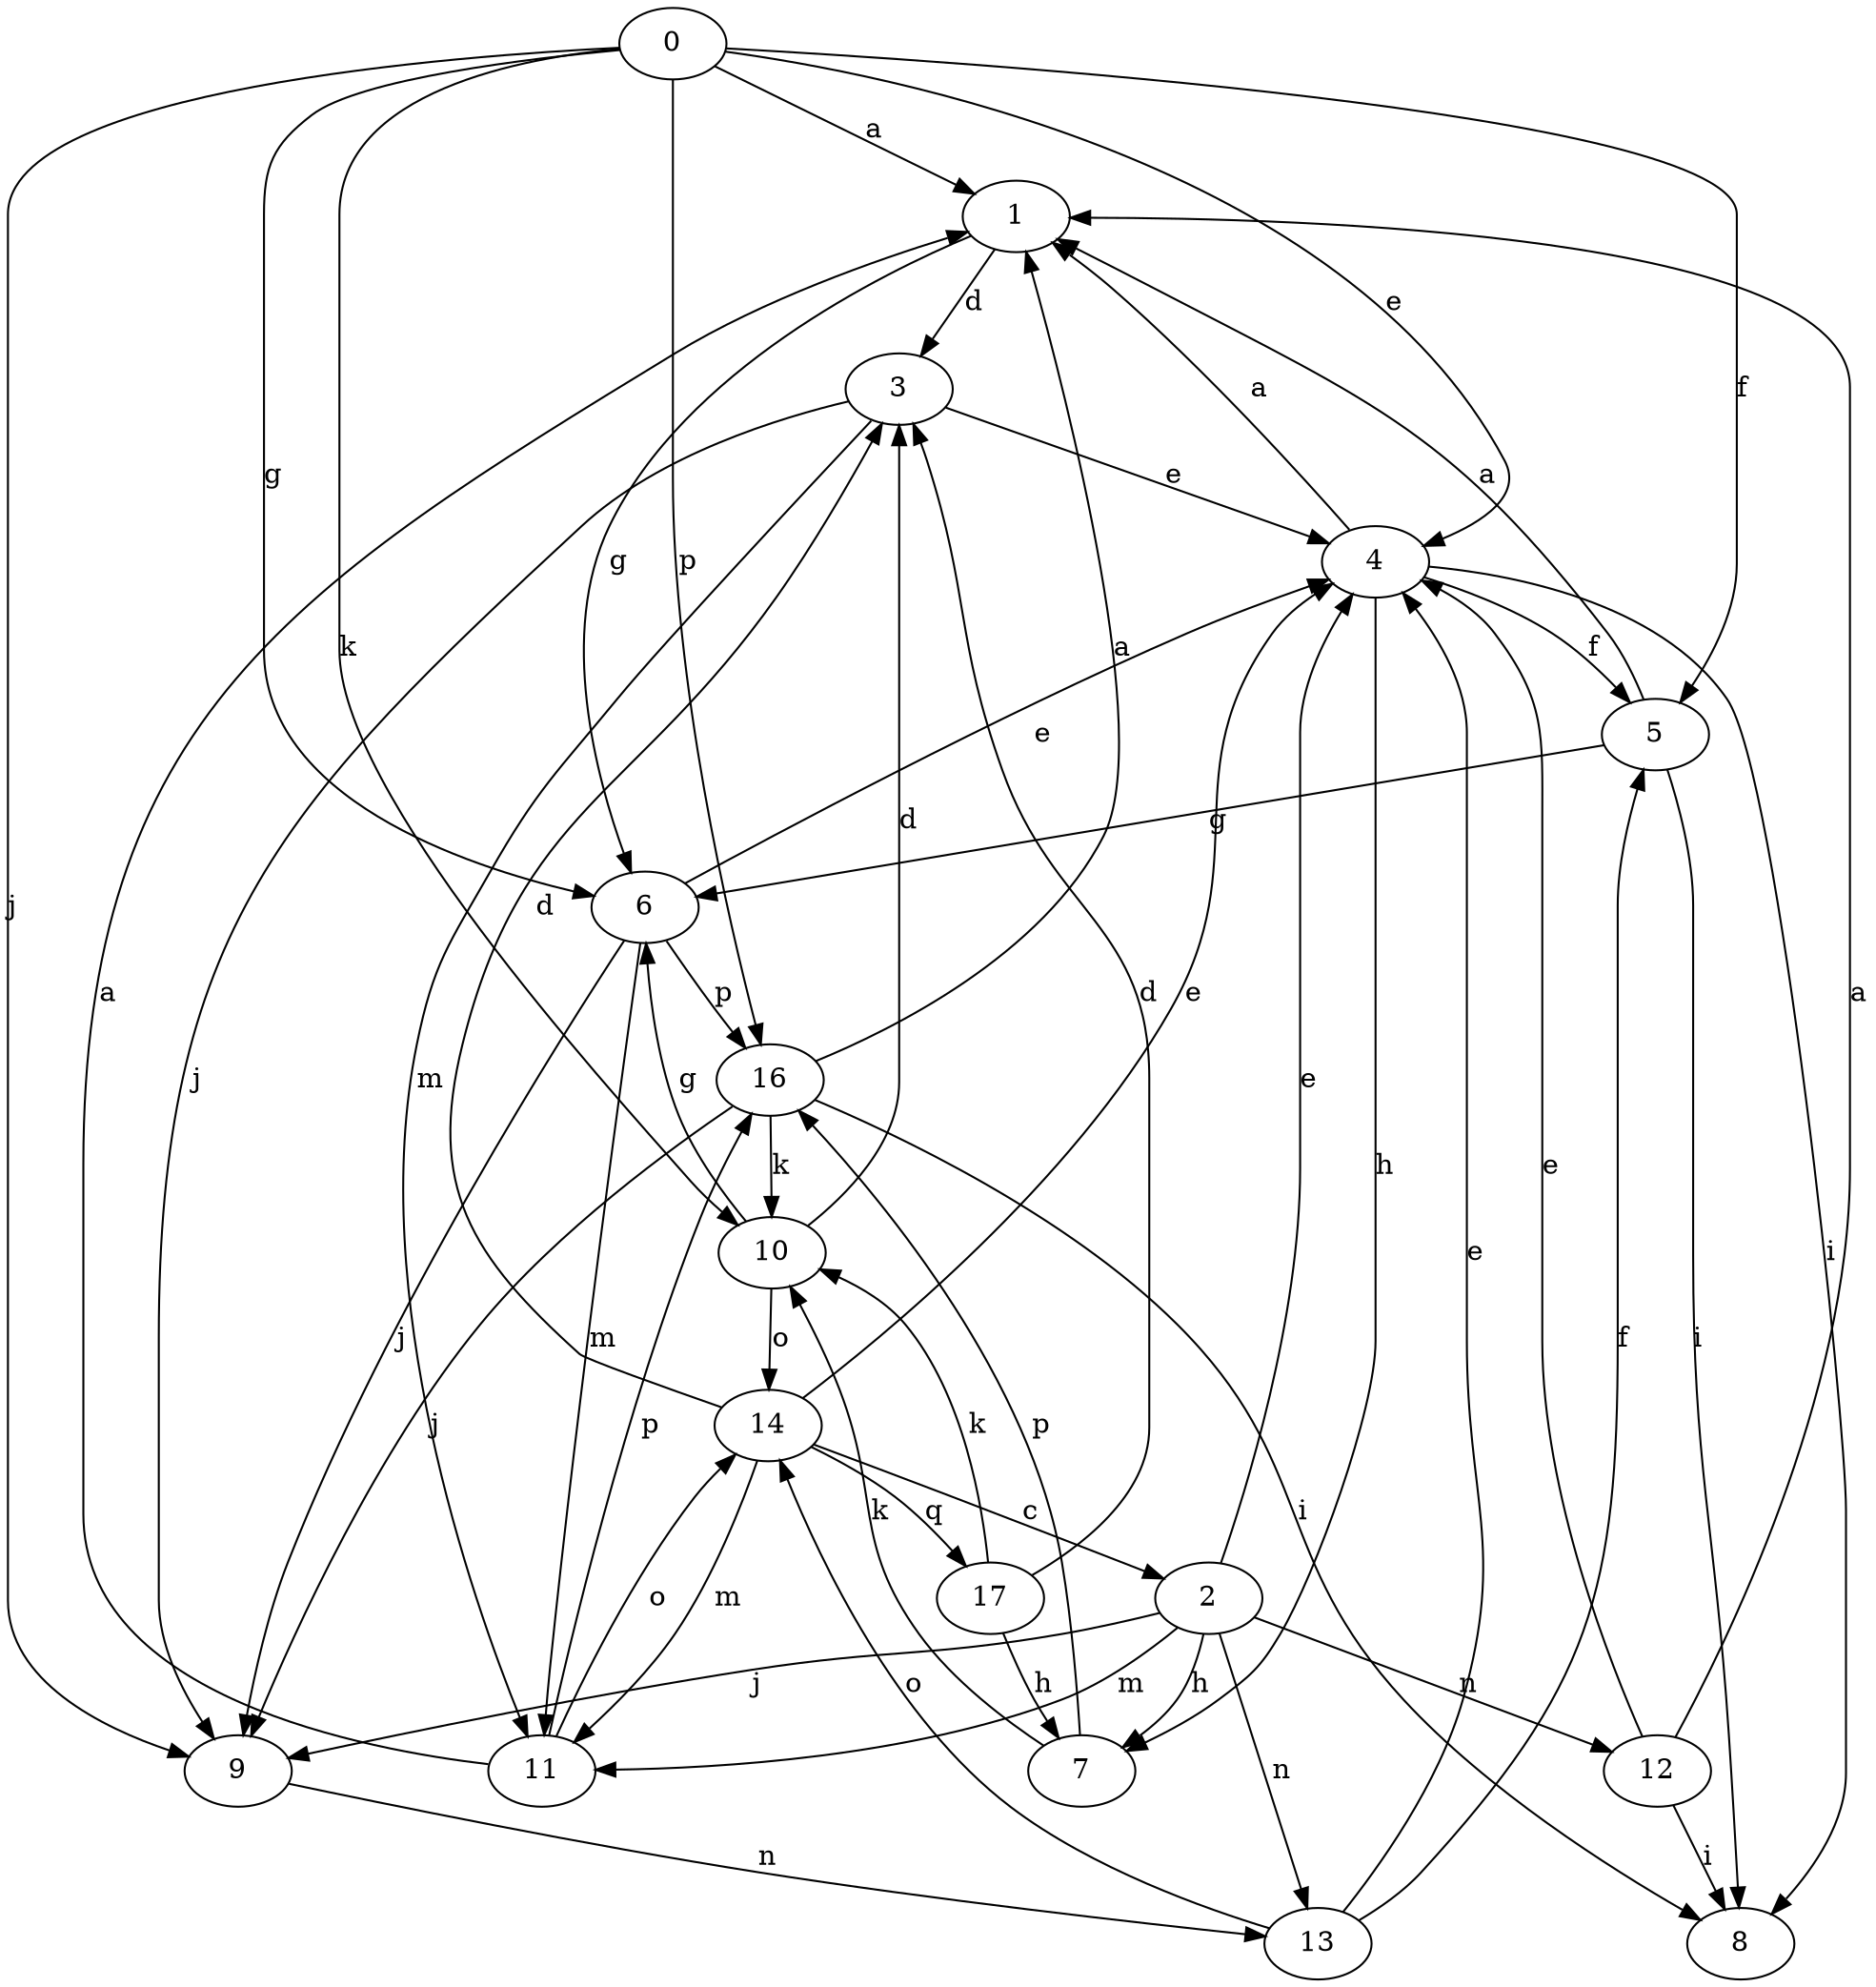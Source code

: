 strict digraph  {
0;
1;
2;
3;
4;
5;
6;
7;
8;
9;
10;
11;
12;
13;
14;
16;
17;
0 -> 1  [label=a];
0 -> 4  [label=e];
0 -> 5  [label=f];
0 -> 6  [label=g];
0 -> 9  [label=j];
0 -> 10  [label=k];
0 -> 16  [label=p];
1 -> 3  [label=d];
1 -> 6  [label=g];
2 -> 4  [label=e];
2 -> 7  [label=h];
2 -> 9  [label=j];
2 -> 11  [label=m];
2 -> 12  [label=n];
2 -> 13  [label=n];
3 -> 4  [label=e];
3 -> 9  [label=j];
3 -> 11  [label=m];
4 -> 1  [label=a];
4 -> 5  [label=f];
4 -> 7  [label=h];
4 -> 8  [label=i];
5 -> 1  [label=a];
5 -> 6  [label=g];
5 -> 8  [label=i];
6 -> 4  [label=e];
6 -> 9  [label=j];
6 -> 11  [label=m];
6 -> 16  [label=p];
7 -> 10  [label=k];
7 -> 16  [label=p];
9 -> 13  [label=n];
10 -> 3  [label=d];
10 -> 6  [label=g];
10 -> 14  [label=o];
11 -> 1  [label=a];
11 -> 14  [label=o];
11 -> 16  [label=p];
12 -> 1  [label=a];
12 -> 4  [label=e];
12 -> 8  [label=i];
13 -> 4  [label=e];
13 -> 5  [label=f];
13 -> 14  [label=o];
14 -> 2  [label=c];
14 -> 3  [label=d];
14 -> 4  [label=e];
14 -> 11  [label=m];
14 -> 17  [label=q];
16 -> 1  [label=a];
16 -> 8  [label=i];
16 -> 9  [label=j];
16 -> 10  [label=k];
17 -> 3  [label=d];
17 -> 7  [label=h];
17 -> 10  [label=k];
}
